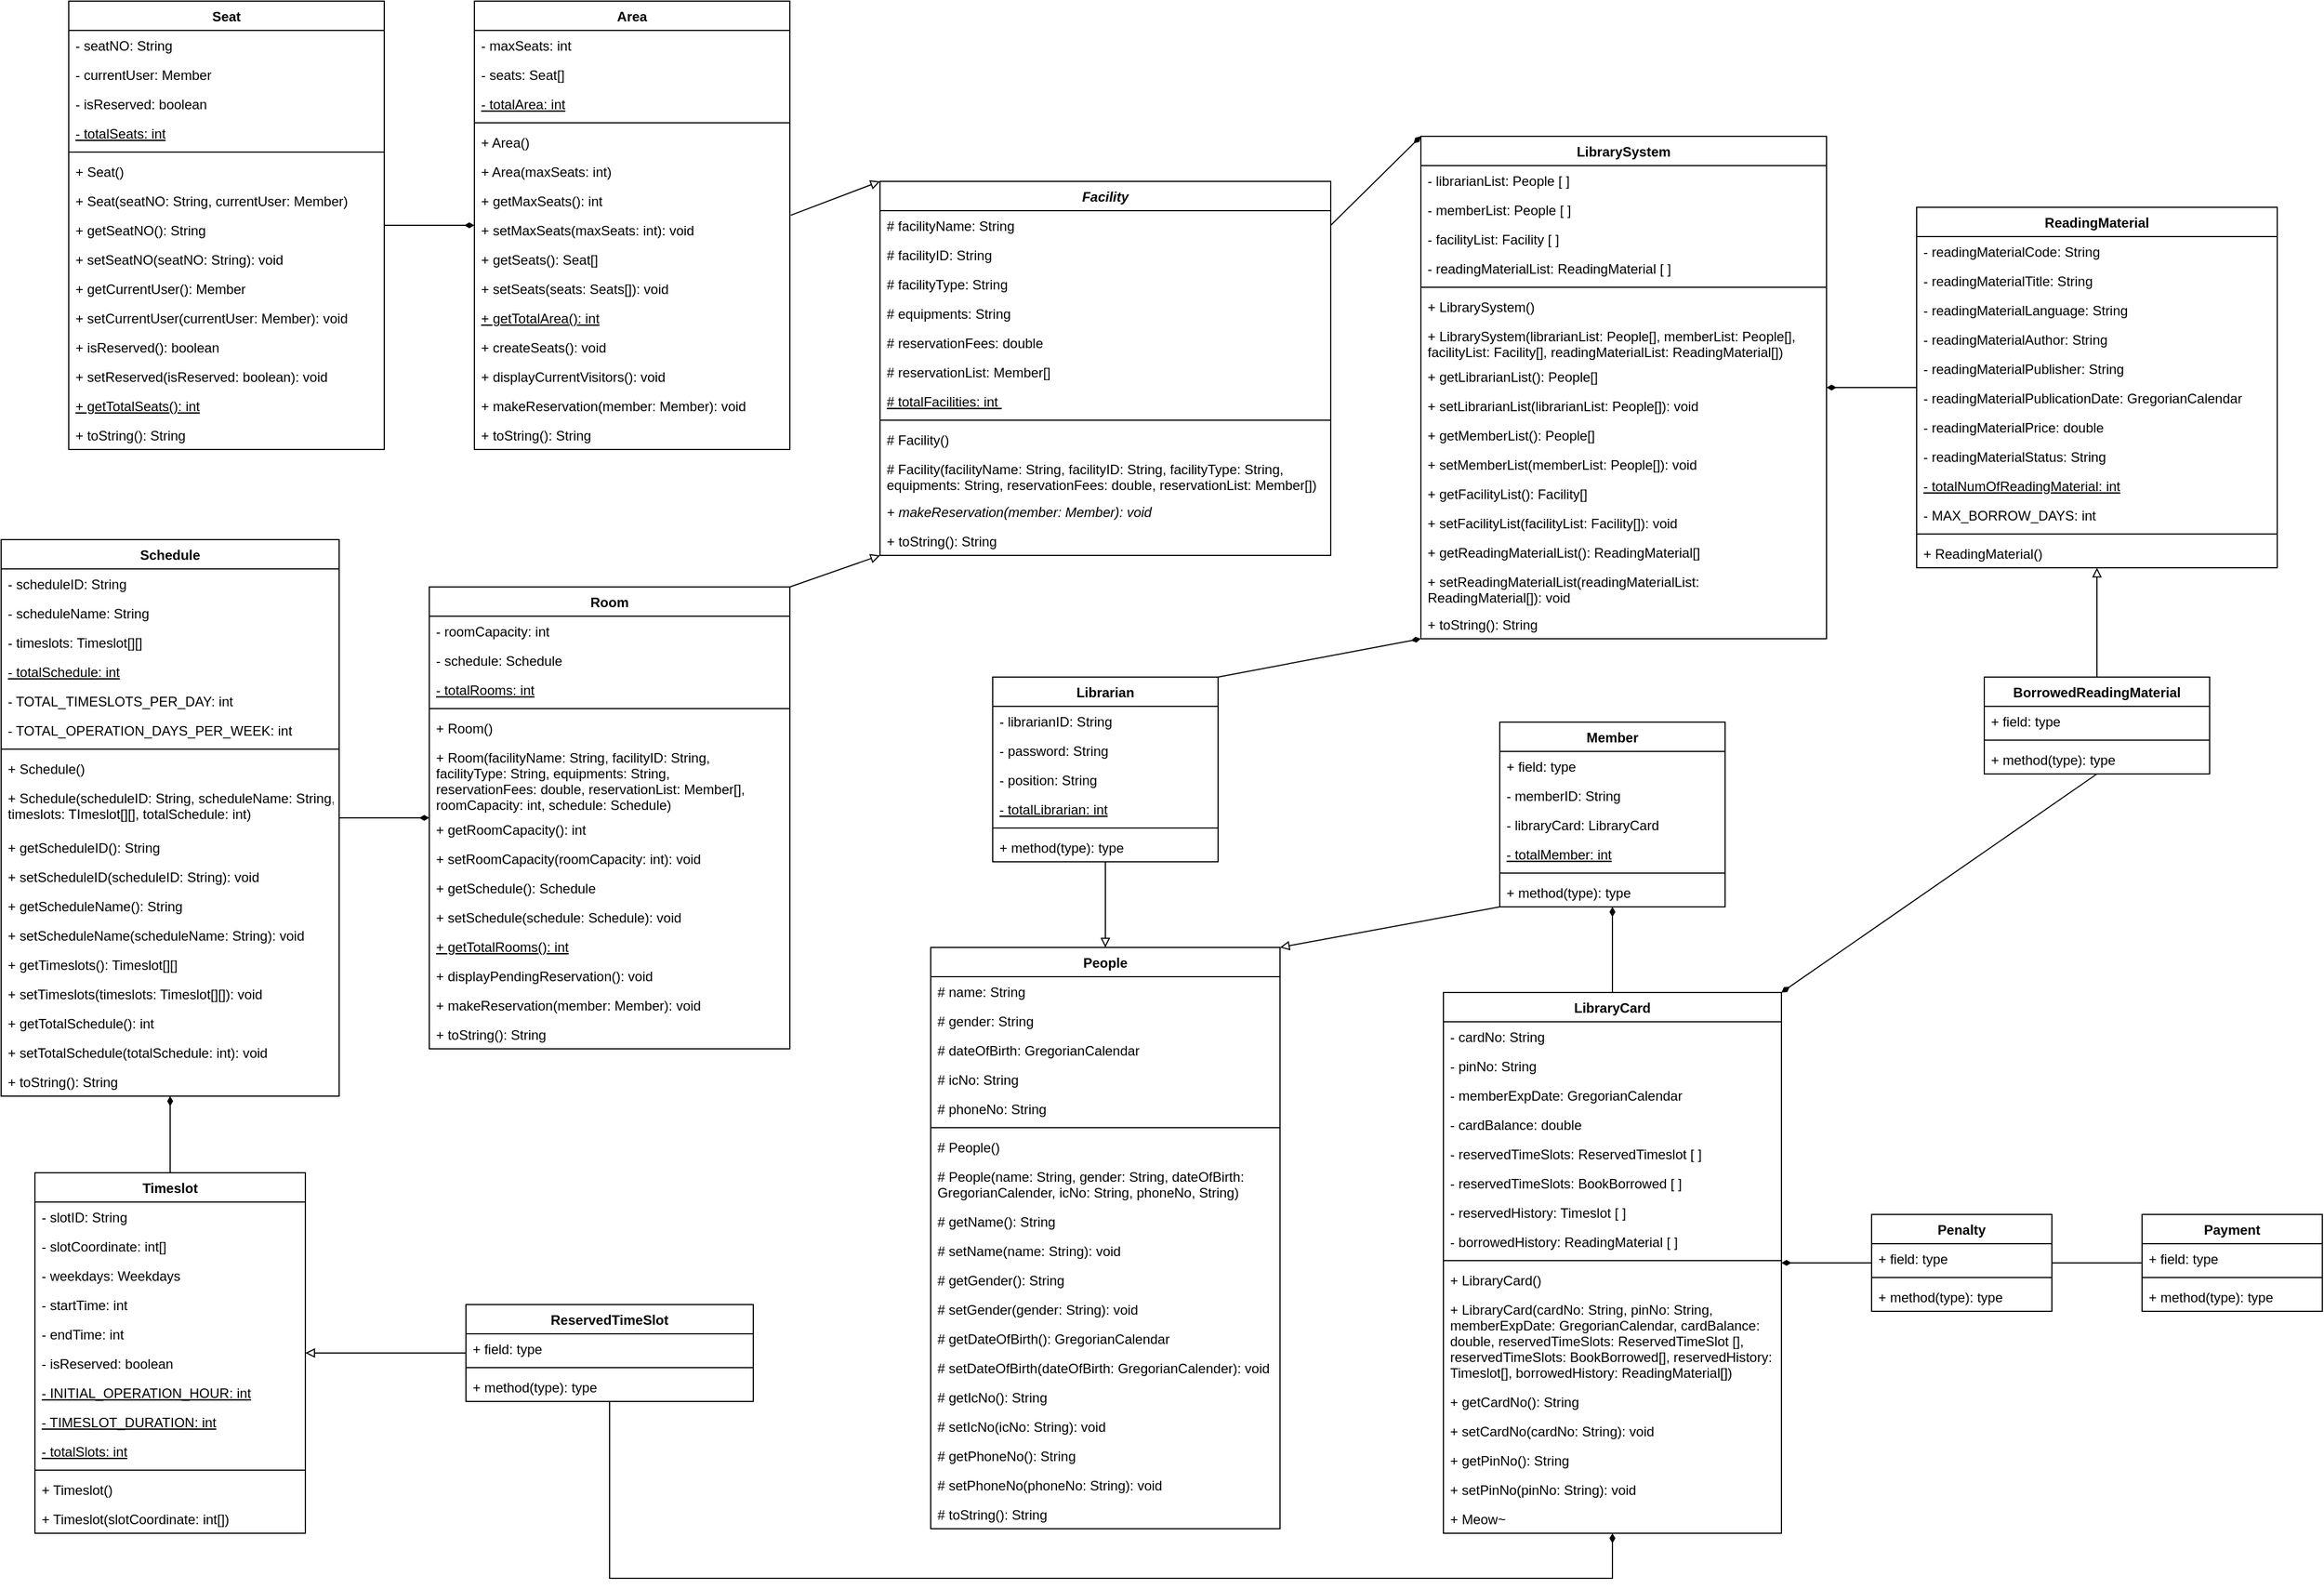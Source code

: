 <mxfile>
    <diagram id="uBzFNGv-CPi5bZAqiN_V" name="Page-1">
        <mxGraphModel dx="1530" dy="1614" grid="1" gridSize="10" guides="1" tooltips="1" connect="1" arrows="1" fold="1" page="1" pageScale="1" pageWidth="850" pageHeight="1100" math="0" shadow="0">
            <root>
                <mxCell id="0"/>
                <mxCell id="1" parent="0"/>
                <mxCell id="332" style="edgeStyle=none;rounded=0;orthogonalLoop=1;jettySize=auto;html=1;endArrow=block;endFill=0;exitX=1;exitY=0;exitDx=0;exitDy=0;entryX=0;entryY=1;entryDx=0;entryDy=0;" edge="1" parent="1" source="333" target="365">
                    <mxGeometry relative="1" as="geometry">
                        <mxPoint x="230" y="270" as="targetPoint"/>
                    </mxGeometry>
                </mxCell>
                <mxCell id="333" value="Room" style="swimlane;fontStyle=1;align=center;verticalAlign=top;childLayout=stackLayout;horizontal=1;startSize=26;horizontalStack=0;resizeParent=1;resizeParentMax=0;resizeLast=0;collapsible=1;marginBottom=0;" vertex="1" parent="1">
                    <mxGeometry x="-430" y="210" width="320" height="410" as="geometry">
                        <mxRectangle x="-440" y="200" width="70" height="26" as="alternateBounds"/>
                    </mxGeometry>
                </mxCell>
                <mxCell id="334" value="- roomCapacity: int" style="text;strokeColor=none;fillColor=none;align=left;verticalAlign=top;spacingLeft=4;spacingRight=4;overflow=hidden;rotatable=0;points=[[0,0.5],[1,0.5]];portConstraint=eastwest;" vertex="1" parent="333">
                    <mxGeometry y="26" width="320" height="26" as="geometry"/>
                </mxCell>
                <mxCell id="335" value="- schedule: Schedule" style="text;strokeColor=none;fillColor=none;align=left;verticalAlign=top;spacingLeft=4;spacingRight=4;overflow=hidden;rotatable=0;points=[[0,0.5],[1,0.5]];portConstraint=eastwest;" vertex="1" parent="333">
                    <mxGeometry y="52" width="320" height="26" as="geometry"/>
                </mxCell>
                <mxCell id="336" value="- totalRooms: int " style="text;strokeColor=none;fillColor=none;align=left;verticalAlign=top;spacingLeft=4;spacingRight=4;overflow=hidden;rotatable=0;points=[[0,0.5],[1,0.5]];portConstraint=eastwest;fontStyle=4" vertex="1" parent="333">
                    <mxGeometry y="78" width="320" height="26" as="geometry"/>
                </mxCell>
                <mxCell id="337" value="" style="line;strokeWidth=1;fillColor=none;align=left;verticalAlign=middle;spacingTop=-1;spacingLeft=3;spacingRight=3;rotatable=0;labelPosition=right;points=[];portConstraint=eastwest;" vertex="1" parent="333">
                    <mxGeometry y="104" width="320" height="8" as="geometry"/>
                </mxCell>
                <mxCell id="338" value="+ Room()" style="text;strokeColor=none;fillColor=none;align=left;verticalAlign=top;spacingLeft=4;spacingRight=4;overflow=hidden;rotatable=0;points=[[0,0.5],[1,0.5]];portConstraint=eastwest;" vertex="1" parent="333">
                    <mxGeometry y="112" width="320" height="26" as="geometry"/>
                </mxCell>
                <mxCell id="339" value="+ Room(facilityName: String, facilityID: String,&#10;facilityType: String, equipments: String,&#10;reservationFees: double, reservationList: Member[],&#10;roomCapacity: int, schedule: Schedule)" style="text;strokeColor=none;fillColor=none;align=left;verticalAlign=top;spacingLeft=4;spacingRight=4;overflow=hidden;rotatable=0;points=[[0,0.5],[1,0.5]];portConstraint=eastwest;" vertex="1" parent="333">
                    <mxGeometry y="138" width="320" height="64" as="geometry"/>
                </mxCell>
                <mxCell id="340" value="+ getRoomCapacity(): int" style="text;strokeColor=none;fillColor=none;align=left;verticalAlign=top;spacingLeft=4;spacingRight=4;overflow=hidden;rotatable=0;points=[[0,0.5],[1,0.5]];portConstraint=eastwest;" vertex="1" parent="333">
                    <mxGeometry y="202" width="320" height="26" as="geometry"/>
                </mxCell>
                <mxCell id="341" value="+ setRoomCapacity(roomCapacity: int): void" style="text;strokeColor=none;fillColor=none;align=left;verticalAlign=top;spacingLeft=4;spacingRight=4;overflow=hidden;rotatable=0;points=[[0,0.5],[1,0.5]];portConstraint=eastwest;" vertex="1" parent="333">
                    <mxGeometry y="228" width="320" height="26" as="geometry"/>
                </mxCell>
                <mxCell id="342" value="+ getSchedule(): Schedule" style="text;strokeColor=none;fillColor=none;align=left;verticalAlign=top;spacingLeft=4;spacingRight=4;overflow=hidden;rotatable=0;points=[[0,0.5],[1,0.5]];portConstraint=eastwest;" vertex="1" parent="333">
                    <mxGeometry y="254" width="320" height="26" as="geometry"/>
                </mxCell>
                <mxCell id="343" value="+ setSchedule(schedule: Schedule): void" style="text;strokeColor=none;fillColor=none;align=left;verticalAlign=top;spacingLeft=4;spacingRight=4;overflow=hidden;rotatable=0;points=[[0,0.5],[1,0.5]];portConstraint=eastwest;" vertex="1" parent="333">
                    <mxGeometry y="280" width="320" height="26" as="geometry"/>
                </mxCell>
                <mxCell id="344" value="+ getTotalRooms(): int" style="text;strokeColor=none;fillColor=none;align=left;verticalAlign=top;spacingLeft=4;spacingRight=4;overflow=hidden;rotatable=0;points=[[0,0.5],[1,0.5]];portConstraint=eastwest;fontStyle=4" vertex="1" parent="333">
                    <mxGeometry y="306" width="320" height="26" as="geometry"/>
                </mxCell>
                <mxCell id="345" value="+ displayPendingReservation(): void" style="text;strokeColor=none;fillColor=none;align=left;verticalAlign=top;spacingLeft=4;spacingRight=4;overflow=hidden;rotatable=0;points=[[0,0.5],[1,0.5]];portConstraint=eastwest;fontStyle=0" vertex="1" parent="333">
                    <mxGeometry y="332" width="320" height="26" as="geometry"/>
                </mxCell>
                <mxCell id="346" value="+ makeReservation(member: Member): void" style="text;strokeColor=none;fillColor=none;align=left;verticalAlign=top;spacingLeft=4;spacingRight=4;overflow=hidden;rotatable=0;points=[[0,0.5],[1,0.5]];portConstraint=eastwest;fontStyle=0" vertex="1" parent="333">
                    <mxGeometry y="358" width="320" height="26" as="geometry"/>
                </mxCell>
                <mxCell id="347" value="+ toString(): String" style="text;strokeColor=none;fillColor=none;align=left;verticalAlign=top;spacingLeft=4;spacingRight=4;overflow=hidden;rotatable=0;points=[[0,0.5],[1,0.5]];portConstraint=eastwest;" vertex="1" parent="333">
                    <mxGeometry y="384" width="320" height="26" as="geometry"/>
                </mxCell>
                <mxCell id="348" style="edgeStyle=none;rounded=0;orthogonalLoop=1;jettySize=auto;html=1;entryX=0;entryY=0;entryDx=0;entryDy=0;endArrow=block;endFill=0;exitX=1.003;exitY=1.003;exitDx=0;exitDy=0;exitPerimeter=0;" edge="1" parent="1" source="356" target="365">
                    <mxGeometry relative="1" as="geometry">
                        <mxPoint x="210" y="190" as="sourcePoint"/>
                    </mxGeometry>
                </mxCell>
                <mxCell id="349" value="Area" style="swimlane;fontStyle=1;align=center;verticalAlign=top;childLayout=stackLayout;horizontal=1;startSize=26;horizontalStack=0;resizeParent=1;resizeParentMax=0;resizeLast=0;collapsible=1;marginBottom=0;" vertex="1" parent="1">
                    <mxGeometry x="-390" y="-310" width="280" height="398" as="geometry">
                        <mxRectangle x="-320" y="-320" width="60" height="26" as="alternateBounds"/>
                    </mxGeometry>
                </mxCell>
                <mxCell id="350" value="- maxSeats: int" style="text;strokeColor=none;fillColor=none;align=left;verticalAlign=top;spacingLeft=4;spacingRight=4;overflow=hidden;rotatable=0;points=[[0,0.5],[1,0.5]];portConstraint=eastwest;" vertex="1" parent="349">
                    <mxGeometry y="26" width="280" height="26" as="geometry"/>
                </mxCell>
                <mxCell id="351" value="- seats: Seat[]" style="text;strokeColor=none;fillColor=none;align=left;verticalAlign=top;spacingLeft=4;spacingRight=4;overflow=hidden;rotatable=0;points=[[0,0.5],[1,0.5]];portConstraint=eastwest;" vertex="1" parent="349">
                    <mxGeometry y="52" width="280" height="26" as="geometry"/>
                </mxCell>
                <mxCell id="352" value="- totalArea: int" style="text;strokeColor=none;fillColor=none;align=left;verticalAlign=top;spacingLeft=4;spacingRight=4;overflow=hidden;rotatable=0;points=[[0,0.5],[1,0.5]];portConstraint=eastwest;fontStyle=4" vertex="1" parent="349">
                    <mxGeometry y="78" width="280" height="26" as="geometry"/>
                </mxCell>
                <mxCell id="353" value="" style="line;strokeWidth=1;fillColor=none;align=left;verticalAlign=middle;spacingTop=-1;spacingLeft=3;spacingRight=3;rotatable=0;labelPosition=right;points=[];portConstraint=eastwest;" vertex="1" parent="349">
                    <mxGeometry y="104" width="280" height="8" as="geometry"/>
                </mxCell>
                <mxCell id="354" value="+ Area()" style="text;strokeColor=none;fillColor=none;align=left;verticalAlign=top;spacingLeft=4;spacingRight=4;overflow=hidden;rotatable=0;points=[[0,0.5],[1,0.5]];portConstraint=eastwest;" vertex="1" parent="349">
                    <mxGeometry y="112" width="280" height="26" as="geometry"/>
                </mxCell>
                <mxCell id="355" value="+ Area(maxSeats: int)" style="text;strokeColor=none;fillColor=none;align=left;verticalAlign=top;spacingLeft=4;spacingRight=4;overflow=hidden;rotatable=0;points=[[0,0.5],[1,0.5]];portConstraint=eastwest;" vertex="1" parent="349">
                    <mxGeometry y="138" width="280" height="26" as="geometry"/>
                </mxCell>
                <mxCell id="356" value="+ getMaxSeats(): int" style="text;strokeColor=none;fillColor=none;align=left;verticalAlign=top;spacingLeft=4;spacingRight=4;overflow=hidden;rotatable=0;points=[[0,0.5],[1,0.5]];portConstraint=eastwest;" vertex="1" parent="349">
                    <mxGeometry y="164" width="280" height="26" as="geometry"/>
                </mxCell>
                <mxCell id="357" value="+ setMaxSeats(maxSeats: int): void" style="text;strokeColor=none;fillColor=none;align=left;verticalAlign=top;spacingLeft=4;spacingRight=4;overflow=hidden;rotatable=0;points=[[0,0.5],[1,0.5]];portConstraint=eastwest;" vertex="1" parent="349">
                    <mxGeometry y="190" width="280" height="26" as="geometry"/>
                </mxCell>
                <mxCell id="358" value="+ getSeats(): Seat[]" style="text;strokeColor=none;fillColor=none;align=left;verticalAlign=top;spacingLeft=4;spacingRight=4;overflow=hidden;rotatable=0;points=[[0,0.5],[1,0.5]];portConstraint=eastwest;" vertex="1" parent="349">
                    <mxGeometry y="216" width="280" height="26" as="geometry"/>
                </mxCell>
                <mxCell id="359" value="+ setSeats(seats: Seats[]): void" style="text;strokeColor=none;fillColor=none;align=left;verticalAlign=top;spacingLeft=4;spacingRight=4;overflow=hidden;rotatable=0;points=[[0,0.5],[1,0.5]];portConstraint=eastwest;" vertex="1" parent="349">
                    <mxGeometry y="242" width="280" height="26" as="geometry"/>
                </mxCell>
                <mxCell id="360" value="+ getTotalArea(): int" style="text;strokeColor=none;fillColor=none;align=left;verticalAlign=top;spacingLeft=4;spacingRight=4;overflow=hidden;rotatable=0;points=[[0,0.5],[1,0.5]];portConstraint=eastwest;fontStyle=4" vertex="1" parent="349">
                    <mxGeometry y="268" width="280" height="26" as="geometry"/>
                </mxCell>
                <mxCell id="361" value="+ createSeats(): void" style="text;strokeColor=none;fillColor=none;align=left;verticalAlign=top;spacingLeft=4;spacingRight=4;overflow=hidden;rotatable=0;points=[[0,0.5],[1,0.5]];portConstraint=eastwest;" vertex="1" parent="349">
                    <mxGeometry y="294" width="280" height="26" as="geometry"/>
                </mxCell>
                <mxCell id="362" value="+ displayCurrentVisitors(): void" style="text;strokeColor=none;fillColor=none;align=left;verticalAlign=top;spacingLeft=4;spacingRight=4;overflow=hidden;rotatable=0;points=[[0,0.5],[1,0.5]];portConstraint=eastwest;" vertex="1" parent="349">
                    <mxGeometry y="320" width="280" height="26" as="geometry"/>
                </mxCell>
                <mxCell id="363" value="+ makeReservation(member: Member): void" style="text;strokeColor=none;fillColor=none;align=left;verticalAlign=top;spacingLeft=4;spacingRight=4;overflow=hidden;rotatable=0;points=[[0,0.5],[1,0.5]];portConstraint=eastwest;fontStyle=0" vertex="1" parent="349">
                    <mxGeometry y="346" width="280" height="26" as="geometry"/>
                </mxCell>
                <mxCell id="364" value="+ toString(): String" style="text;strokeColor=none;fillColor=none;align=left;verticalAlign=top;spacingLeft=4;spacingRight=4;overflow=hidden;rotatable=0;points=[[0,0.5],[1,0.5]];portConstraint=eastwest;" vertex="1" parent="349">
                    <mxGeometry y="372" width="280" height="26" as="geometry"/>
                </mxCell>
                <mxCell id="365" value="Facility" style="swimlane;fontStyle=3;align=center;verticalAlign=top;childLayout=stackLayout;horizontal=1;startSize=26;horizontalStack=0;resizeParent=1;resizeParentMax=0;resizeLast=0;collapsible=1;marginBottom=0;" vertex="1" parent="1">
                    <mxGeometry x="-30" y="-150" width="400" height="332" as="geometry"/>
                </mxCell>
                <mxCell id="366" value="# facilityName: String" style="text;strokeColor=none;fillColor=none;align=left;verticalAlign=top;spacingLeft=4;spacingRight=4;overflow=hidden;rotatable=0;points=[[0,0.5],[1,0.5]];portConstraint=eastwest;" vertex="1" parent="365">
                    <mxGeometry y="26" width="400" height="26" as="geometry"/>
                </mxCell>
                <mxCell id="367" value="# facilityID: String" style="text;strokeColor=none;fillColor=none;align=left;verticalAlign=top;spacingLeft=4;spacingRight=4;overflow=hidden;rotatable=0;points=[[0,0.5],[1,0.5]];portConstraint=eastwest;" vertex="1" parent="365">
                    <mxGeometry y="52" width="400" height="26" as="geometry"/>
                </mxCell>
                <mxCell id="368" value="# facilityType: String" style="text;strokeColor=none;fillColor=none;align=left;verticalAlign=top;spacingLeft=4;spacingRight=4;overflow=hidden;rotatable=0;points=[[0,0.5],[1,0.5]];portConstraint=eastwest;" vertex="1" parent="365">
                    <mxGeometry y="78" width="400" height="26" as="geometry"/>
                </mxCell>
                <mxCell id="369" value="# equipments: String" style="text;strokeColor=none;fillColor=none;align=left;verticalAlign=top;spacingLeft=4;spacingRight=4;overflow=hidden;rotatable=0;points=[[0,0.5],[1,0.5]];portConstraint=eastwest;" vertex="1" parent="365">
                    <mxGeometry y="104" width="400" height="26" as="geometry"/>
                </mxCell>
                <mxCell id="370" value="# reservationFees: double" style="text;strokeColor=none;fillColor=none;align=left;verticalAlign=top;spacingLeft=4;spacingRight=4;overflow=hidden;rotatable=0;points=[[0,0.5],[1,0.5]];portConstraint=eastwest;" vertex="1" parent="365">
                    <mxGeometry y="130" width="400" height="26" as="geometry"/>
                </mxCell>
                <mxCell id="371" value="# reservationList: Member[]" style="text;strokeColor=none;fillColor=none;align=left;verticalAlign=top;spacingLeft=4;spacingRight=4;overflow=hidden;rotatable=0;points=[[0,0.5],[1,0.5]];portConstraint=eastwest;" vertex="1" parent="365">
                    <mxGeometry y="156" width="400" height="26" as="geometry"/>
                </mxCell>
                <mxCell id="372" value="# totalFacilities: int " style="text;strokeColor=none;fillColor=none;align=left;verticalAlign=top;spacingLeft=4;spacingRight=4;overflow=hidden;rotatable=0;points=[[0,0.5],[1,0.5]];portConstraint=eastwest;fontStyle=4" vertex="1" parent="365">
                    <mxGeometry y="182" width="400" height="26" as="geometry"/>
                </mxCell>
                <mxCell id="373" value="" style="line;strokeWidth=1;fillColor=none;align=left;verticalAlign=middle;spacingTop=-1;spacingLeft=3;spacingRight=3;rotatable=0;labelPosition=right;points=[];portConstraint=eastwest;" vertex="1" parent="365">
                    <mxGeometry y="208" width="400" height="8" as="geometry"/>
                </mxCell>
                <mxCell id="374" value="# Facility()" style="text;strokeColor=none;fillColor=none;align=left;verticalAlign=top;spacingLeft=4;spacingRight=4;overflow=hidden;rotatable=0;points=[[0,0.5],[1,0.5]];portConstraint=eastwest;" vertex="1" parent="365">
                    <mxGeometry y="216" width="400" height="26" as="geometry"/>
                </mxCell>
                <mxCell id="375" value="# Facility(facilityName: String, facilityID: String, facilityType: String,&#10;equipments: String, reservationFees: double, reservationList: Member[])" style="text;strokeColor=none;fillColor=none;align=left;verticalAlign=top;spacingLeft=4;spacingRight=4;overflow=hidden;rotatable=0;points=[[0,0.5],[1,0.5]];portConstraint=eastwest;" vertex="1" parent="365">
                    <mxGeometry y="242" width="400" height="38" as="geometry"/>
                </mxCell>
                <mxCell id="376" value="+ makeReservation(member: Member): void" style="text;strokeColor=none;fillColor=none;align=left;verticalAlign=top;spacingLeft=4;spacingRight=4;overflow=hidden;rotatable=0;points=[[0,0.5],[1,0.5]];portConstraint=eastwest;fontStyle=2" vertex="1" parent="365">
                    <mxGeometry y="280" width="400" height="26" as="geometry"/>
                </mxCell>
                <mxCell id="377" value="+ toString(): String" style="text;strokeColor=none;fillColor=none;align=left;verticalAlign=top;spacingLeft=4;spacingRight=4;overflow=hidden;rotatable=0;points=[[0,0.5],[1,0.5]];portConstraint=eastwest;" vertex="1" parent="365">
                    <mxGeometry y="306" width="400" height="26" as="geometry"/>
                </mxCell>
                <mxCell id="378" value="LibrarySystem" style="swimlane;fontStyle=1;align=center;verticalAlign=top;childLayout=stackLayout;horizontal=1;startSize=26;horizontalStack=0;resizeParent=1;resizeParentMax=0;resizeLast=0;collapsible=1;marginBottom=0;" vertex="1" parent="1">
                    <mxGeometry x="450" y="-190" width="360" height="446" as="geometry">
                        <mxRectangle x="440" y="-200" width="120" height="26" as="alternateBounds"/>
                    </mxGeometry>
                </mxCell>
                <mxCell id="379" value="- librarianList: People [ ]" style="text;strokeColor=none;fillColor=none;align=left;verticalAlign=top;spacingLeft=4;spacingRight=4;overflow=hidden;rotatable=0;points=[[0,0.5],[1,0.5]];portConstraint=eastwest;" vertex="1" parent="378">
                    <mxGeometry y="26" width="360" height="26" as="geometry"/>
                </mxCell>
                <mxCell id="380" value="- memberList: People [ ]" style="text;strokeColor=none;fillColor=none;align=left;verticalAlign=top;spacingLeft=4;spacingRight=4;overflow=hidden;rotatable=0;points=[[0,0.5],[1,0.5]];portConstraint=eastwest;" vertex="1" parent="378">
                    <mxGeometry y="52" width="360" height="26" as="geometry"/>
                </mxCell>
                <mxCell id="381" value="- facilityList: Facility [ ]" style="text;strokeColor=none;fillColor=none;align=left;verticalAlign=top;spacingLeft=4;spacingRight=4;overflow=hidden;rotatable=0;points=[[0,0.5],[1,0.5]];portConstraint=eastwest;" vertex="1" parent="378">
                    <mxGeometry y="78" width="360" height="26" as="geometry"/>
                </mxCell>
                <mxCell id="382" value="- readingMaterialList: ReadingMaterial [ ]" style="text;strokeColor=none;fillColor=none;align=left;verticalAlign=top;spacingLeft=4;spacingRight=4;overflow=hidden;rotatable=0;points=[[0,0.5],[1,0.5]];portConstraint=eastwest;" vertex="1" parent="378">
                    <mxGeometry y="104" width="360" height="26" as="geometry"/>
                </mxCell>
                <mxCell id="383" value="" style="line;strokeWidth=1;fillColor=none;align=left;verticalAlign=middle;spacingTop=-1;spacingLeft=3;spacingRight=3;rotatable=0;labelPosition=right;points=[];portConstraint=eastwest;" vertex="1" parent="378">
                    <mxGeometry y="130" width="360" height="8" as="geometry"/>
                </mxCell>
                <mxCell id="384" value="+ LibrarySystem()" style="text;strokeColor=none;fillColor=none;align=left;verticalAlign=top;spacingLeft=4;spacingRight=4;overflow=hidden;rotatable=0;points=[[0,0.5],[1,0.5]];portConstraint=eastwest;" vertex="1" parent="378">
                    <mxGeometry y="138" width="360" height="26" as="geometry"/>
                </mxCell>
                <mxCell id="385" value="+ LibrarySystem(librarianList: People[], memberList: People[],&#10;facilityList: Facility[], readingMaterialList: ReadingMaterial[])" style="text;strokeColor=none;fillColor=none;align=left;verticalAlign=top;spacingLeft=4;spacingRight=4;overflow=hidden;rotatable=0;points=[[0,0.5],[1,0.5]];portConstraint=eastwest;" vertex="1" parent="378">
                    <mxGeometry y="164" width="360" height="36" as="geometry"/>
                </mxCell>
                <mxCell id="386" value="+ getLibrarianList(): People[]" style="text;strokeColor=none;fillColor=none;align=left;verticalAlign=top;spacingLeft=4;spacingRight=4;overflow=hidden;rotatable=0;points=[[0,0.5],[1,0.5]];portConstraint=eastwest;" vertex="1" parent="378">
                    <mxGeometry y="200" width="360" height="26" as="geometry"/>
                </mxCell>
                <mxCell id="387" value="+ setLibrarianList(librarianList: People[]): void" style="text;strokeColor=none;fillColor=none;align=left;verticalAlign=top;spacingLeft=4;spacingRight=4;overflow=hidden;rotatable=0;points=[[0,0.5],[1,0.5]];portConstraint=eastwest;" vertex="1" parent="378">
                    <mxGeometry y="226" width="360" height="26" as="geometry"/>
                </mxCell>
                <mxCell id="388" value="+ getMemberList(): People[]" style="text;strokeColor=none;fillColor=none;align=left;verticalAlign=top;spacingLeft=4;spacingRight=4;overflow=hidden;rotatable=0;points=[[0,0.5],[1,0.5]];portConstraint=eastwest;" vertex="1" parent="378">
                    <mxGeometry y="252" width="360" height="26" as="geometry"/>
                </mxCell>
                <mxCell id="389" value="+ setMemberList(memberList: People[]): void" style="text;strokeColor=none;fillColor=none;align=left;verticalAlign=top;spacingLeft=4;spacingRight=4;overflow=hidden;rotatable=0;points=[[0,0.5],[1,0.5]];portConstraint=eastwest;" vertex="1" parent="378">
                    <mxGeometry y="278" width="360" height="26" as="geometry"/>
                </mxCell>
                <mxCell id="390" value="+ getFacilityList(): Facility[]" style="text;strokeColor=none;fillColor=none;align=left;verticalAlign=top;spacingLeft=4;spacingRight=4;overflow=hidden;rotatable=0;points=[[0,0.5],[1,0.5]];portConstraint=eastwest;" vertex="1" parent="378">
                    <mxGeometry y="304" width="360" height="26" as="geometry"/>
                </mxCell>
                <mxCell id="391" value="+ setFacilityList(facilityList: Facility[]): void" style="text;strokeColor=none;fillColor=none;align=left;verticalAlign=top;spacingLeft=4;spacingRight=4;overflow=hidden;rotatable=0;points=[[0,0.5],[1,0.5]];portConstraint=eastwest;" vertex="1" parent="378">
                    <mxGeometry y="330" width="360" height="26" as="geometry"/>
                </mxCell>
                <mxCell id="392" value="+ getReadingMaterialList(): ReadingMaterial[]" style="text;strokeColor=none;fillColor=none;align=left;verticalAlign=top;spacingLeft=4;spacingRight=4;overflow=hidden;rotatable=0;points=[[0,0.5],[1,0.5]];portConstraint=eastwest;" vertex="1" parent="378">
                    <mxGeometry y="356" width="360" height="26" as="geometry"/>
                </mxCell>
                <mxCell id="393" value="+ setReadingMaterialList(readingMaterialList: &#10;ReadingMaterial[]): void" style="text;strokeColor=none;fillColor=none;align=left;verticalAlign=top;spacingLeft=4;spacingRight=4;overflow=hidden;rotatable=0;points=[[0,0.5],[1,0.5]];portConstraint=eastwest;" vertex="1" parent="378">
                    <mxGeometry y="382" width="360" height="38" as="geometry"/>
                </mxCell>
                <mxCell id="394" value="+ toString(): String" style="text;strokeColor=none;fillColor=none;align=left;verticalAlign=top;spacingLeft=4;spacingRight=4;overflow=hidden;rotatable=0;points=[[0,0.5],[1,0.5]];portConstraint=eastwest;" vertex="1" parent="378">
                    <mxGeometry y="420" width="360" height="26" as="geometry"/>
                </mxCell>
                <mxCell id="395" style="edgeStyle=none;rounded=0;orthogonalLoop=1;jettySize=auto;html=1;startArrow=none;startFill=0;endArrow=diamondThin;endFill=1;exitX=1;exitY=0;exitDx=0;exitDy=0;entryX=0;entryY=1;entryDx=0;entryDy=0;" edge="1" parent="1" source="416" target="378">
                    <mxGeometry relative="1" as="geometry">
                        <mxPoint x="630" y="290" as="sourcePoint"/>
                        <mxPoint x="440" y="280" as="targetPoint"/>
                    </mxGeometry>
                </mxCell>
                <mxCell id="396" value="People" style="swimlane;fontStyle=1;align=center;verticalAlign=top;childLayout=stackLayout;horizontal=1;startSize=26;horizontalStack=0;resizeParent=1;resizeParentMax=0;resizeLast=0;collapsible=1;marginBottom=0;" vertex="1" parent="1">
                    <mxGeometry x="15" y="530" width="310" height="516" as="geometry">
                        <mxRectangle x="460" y="519" width="70" height="26" as="alternateBounds"/>
                    </mxGeometry>
                </mxCell>
                <mxCell id="397" value="# name: String" style="text;strokeColor=none;fillColor=none;align=left;verticalAlign=top;spacingLeft=4;spacingRight=4;overflow=hidden;rotatable=0;points=[[0,0.5],[1,0.5]];portConstraint=eastwest;" vertex="1" parent="396">
                    <mxGeometry y="26" width="310" height="26" as="geometry"/>
                </mxCell>
                <mxCell id="398" value="# gender: String" style="text;strokeColor=none;fillColor=none;align=left;verticalAlign=top;spacingLeft=4;spacingRight=4;overflow=hidden;rotatable=0;points=[[0,0.5],[1,0.5]];portConstraint=eastwest;" vertex="1" parent="396">
                    <mxGeometry y="52" width="310" height="26" as="geometry"/>
                </mxCell>
                <mxCell id="399" value="# dateOfBirth: GregorianCalendar" style="text;strokeColor=none;fillColor=none;align=left;verticalAlign=top;spacingLeft=4;spacingRight=4;overflow=hidden;rotatable=0;points=[[0,0.5],[1,0.5]];portConstraint=eastwest;" vertex="1" parent="396">
                    <mxGeometry y="78" width="310" height="26" as="geometry"/>
                </mxCell>
                <mxCell id="400" value="# icNo: String" style="text;strokeColor=none;fillColor=none;align=left;verticalAlign=top;spacingLeft=4;spacingRight=4;overflow=hidden;rotatable=0;points=[[0,0.5],[1,0.5]];portConstraint=eastwest;" vertex="1" parent="396">
                    <mxGeometry y="104" width="310" height="26" as="geometry"/>
                </mxCell>
                <mxCell id="401" value="# phoneNo: String" style="text;strokeColor=none;fillColor=none;align=left;verticalAlign=top;spacingLeft=4;spacingRight=4;overflow=hidden;rotatable=0;points=[[0,0.5],[1,0.5]];portConstraint=eastwest;" vertex="1" parent="396">
                    <mxGeometry y="130" width="310" height="26" as="geometry"/>
                </mxCell>
                <mxCell id="402" value="" style="line;strokeWidth=1;fillColor=none;align=left;verticalAlign=middle;spacingTop=-1;spacingLeft=3;spacingRight=3;rotatable=0;labelPosition=right;points=[];portConstraint=eastwest;" vertex="1" parent="396">
                    <mxGeometry y="156" width="310" height="8" as="geometry"/>
                </mxCell>
                <mxCell id="403" value="# People()" style="text;strokeColor=none;fillColor=none;align=left;verticalAlign=top;spacingLeft=4;spacingRight=4;overflow=hidden;rotatable=0;points=[[0,0.5],[1,0.5]];portConstraint=eastwest;" vertex="1" parent="396">
                    <mxGeometry y="164" width="310" height="26" as="geometry"/>
                </mxCell>
                <mxCell id="404" value="# People(name: String, gender: String, dateOfBirth:&#10;GregorianCalender, icNo: String, phoneNo, String)" style="text;strokeColor=none;fillColor=none;align=left;verticalAlign=top;spacingLeft=4;spacingRight=4;overflow=hidden;rotatable=0;points=[[0,0.5],[1,0.5]];portConstraint=eastwest;" vertex="1" parent="396">
                    <mxGeometry y="190" width="310" height="40" as="geometry"/>
                </mxCell>
                <mxCell id="405" value="# getName(): String" style="text;strokeColor=none;fillColor=none;align=left;verticalAlign=top;spacingLeft=4;spacingRight=4;overflow=hidden;rotatable=0;points=[[0,0.5],[1,0.5]];portConstraint=eastwest;" vertex="1" parent="396">
                    <mxGeometry y="230" width="310" height="26" as="geometry"/>
                </mxCell>
                <mxCell id="406" value="# setName(name: String): void" style="text;strokeColor=none;fillColor=none;align=left;verticalAlign=top;spacingLeft=4;spacingRight=4;overflow=hidden;rotatable=0;points=[[0,0.5],[1,0.5]];portConstraint=eastwest;" vertex="1" parent="396">
                    <mxGeometry y="256" width="310" height="26" as="geometry"/>
                </mxCell>
                <mxCell id="407" value="# getGender(): String" style="text;strokeColor=none;fillColor=none;align=left;verticalAlign=top;spacingLeft=4;spacingRight=4;overflow=hidden;rotatable=0;points=[[0,0.5],[1,0.5]];portConstraint=eastwest;" vertex="1" parent="396">
                    <mxGeometry y="282" width="310" height="26" as="geometry"/>
                </mxCell>
                <mxCell id="408" value="# setGender(gender: String): void" style="text;strokeColor=none;fillColor=none;align=left;verticalAlign=top;spacingLeft=4;spacingRight=4;overflow=hidden;rotatable=0;points=[[0,0.5],[1,0.5]];portConstraint=eastwest;" vertex="1" parent="396">
                    <mxGeometry y="308" width="310" height="26" as="geometry"/>
                </mxCell>
                <mxCell id="409" value="# getDateOfBirth(): GregorianCalendar" style="text;strokeColor=none;fillColor=none;align=left;verticalAlign=top;spacingLeft=4;spacingRight=4;overflow=hidden;rotatable=0;points=[[0,0.5],[1,0.5]];portConstraint=eastwest;" vertex="1" parent="396">
                    <mxGeometry y="334" width="310" height="26" as="geometry"/>
                </mxCell>
                <mxCell id="410" value="# setDateOfBirth(dateOfBirth: GregorianCalender): void" style="text;strokeColor=none;fillColor=none;align=left;verticalAlign=top;spacingLeft=4;spacingRight=4;overflow=hidden;rotatable=0;points=[[0,0.5],[1,0.5]];portConstraint=eastwest;" vertex="1" parent="396">
                    <mxGeometry y="360" width="310" height="26" as="geometry"/>
                </mxCell>
                <mxCell id="411" value="# getIcNo(): String" style="text;strokeColor=none;fillColor=none;align=left;verticalAlign=top;spacingLeft=4;spacingRight=4;overflow=hidden;rotatable=0;points=[[0,0.5],[1,0.5]];portConstraint=eastwest;" vertex="1" parent="396">
                    <mxGeometry y="386" width="310" height="26" as="geometry"/>
                </mxCell>
                <mxCell id="412" value="# setIcNo(icNo: String): void" style="text;strokeColor=none;fillColor=none;align=left;verticalAlign=top;spacingLeft=4;spacingRight=4;overflow=hidden;rotatable=0;points=[[0,0.5],[1,0.5]];portConstraint=eastwest;" vertex="1" parent="396">
                    <mxGeometry y="412" width="310" height="26" as="geometry"/>
                </mxCell>
                <mxCell id="413" value="# getPhoneNo(): String" style="text;strokeColor=none;fillColor=none;align=left;verticalAlign=top;spacingLeft=4;spacingRight=4;overflow=hidden;rotatable=0;points=[[0,0.5],[1,0.5]];portConstraint=eastwest;" vertex="1" parent="396">
                    <mxGeometry y="438" width="310" height="26" as="geometry"/>
                </mxCell>
                <mxCell id="414" value="# setPhoneNo(phoneNo: String): void" style="text;strokeColor=none;fillColor=none;align=left;verticalAlign=top;spacingLeft=4;spacingRight=4;overflow=hidden;rotatable=0;points=[[0,0.5],[1,0.5]];portConstraint=eastwest;" vertex="1" parent="396">
                    <mxGeometry y="464" width="310" height="26" as="geometry"/>
                </mxCell>
                <mxCell id="415" value="# toString(): String" style="text;strokeColor=none;fillColor=none;align=left;verticalAlign=top;spacingLeft=4;spacingRight=4;overflow=hidden;rotatable=0;points=[[0,0.5],[1,0.5]];portConstraint=eastwest;" vertex="1" parent="396">
                    <mxGeometry y="490" width="310" height="26" as="geometry"/>
                </mxCell>
                <mxCell id="416" value="Librarian" style="swimlane;fontStyle=1;align=center;verticalAlign=top;childLayout=stackLayout;horizontal=1;startSize=26;horizontalStack=0;resizeParent=1;resizeParentMax=0;resizeLast=0;collapsible=1;marginBottom=0;" vertex="1" parent="1">
                    <mxGeometry x="70" y="290" width="200" height="164" as="geometry">
                        <mxRectangle x="510" y="280" width="80" height="26" as="alternateBounds"/>
                    </mxGeometry>
                </mxCell>
                <mxCell id="417" value="- librarianID: String" style="text;strokeColor=none;fillColor=none;align=left;verticalAlign=top;spacingLeft=4;spacingRight=4;overflow=hidden;rotatable=0;points=[[0,0.5],[1,0.5]];portConstraint=eastwest;" vertex="1" parent="416">
                    <mxGeometry y="26" width="200" height="26" as="geometry"/>
                </mxCell>
                <mxCell id="418" value="- password: String" style="text;strokeColor=none;fillColor=none;align=left;verticalAlign=top;spacingLeft=4;spacingRight=4;overflow=hidden;rotatable=0;points=[[0,0.5],[1,0.5]];portConstraint=eastwest;" vertex="1" parent="416">
                    <mxGeometry y="52" width="200" height="26" as="geometry"/>
                </mxCell>
                <mxCell id="419" value="- position: String" style="text;strokeColor=none;fillColor=none;align=left;verticalAlign=top;spacingLeft=4;spacingRight=4;overflow=hidden;rotatable=0;points=[[0,0.5],[1,0.5]];portConstraint=eastwest;" vertex="1" parent="416">
                    <mxGeometry y="78" width="200" height="26" as="geometry"/>
                </mxCell>
                <mxCell id="420" value="- totalLibrarian: int" style="text;strokeColor=none;fillColor=none;align=left;verticalAlign=top;spacingLeft=4;spacingRight=4;overflow=hidden;rotatable=0;points=[[0,0.5],[1,0.5]];portConstraint=eastwest;fontStyle=4" vertex="1" parent="416">
                    <mxGeometry y="104" width="200" height="26" as="geometry"/>
                </mxCell>
                <mxCell id="421" value="" style="line;strokeWidth=1;fillColor=none;align=left;verticalAlign=middle;spacingTop=-1;spacingLeft=3;spacingRight=3;rotatable=0;labelPosition=right;points=[];portConstraint=eastwest;" vertex="1" parent="416">
                    <mxGeometry y="130" width="200" height="8" as="geometry"/>
                </mxCell>
                <mxCell id="422" value="+ method(type): type" style="text;strokeColor=none;fillColor=none;align=left;verticalAlign=top;spacingLeft=4;spacingRight=4;overflow=hidden;rotatable=0;points=[[0,0.5],[1,0.5]];portConstraint=eastwest;" vertex="1" parent="416">
                    <mxGeometry y="138" width="200" height="26" as="geometry"/>
                </mxCell>
                <mxCell id="423" value="Member" style="swimlane;fontStyle=1;align=center;verticalAlign=top;childLayout=stackLayout;horizontal=1;startSize=26;horizontalStack=0;resizeParent=1;resizeParentMax=0;resizeLast=0;collapsible=1;marginBottom=0;" vertex="1" parent="1">
                    <mxGeometry x="520" y="330" width="200" height="164" as="geometry">
                        <mxRectangle x="800" y="280" width="80" height="26" as="alternateBounds"/>
                    </mxGeometry>
                </mxCell>
                <mxCell id="424" value="+ field: type" style="text;strokeColor=none;fillColor=none;align=left;verticalAlign=top;spacingLeft=4;spacingRight=4;overflow=hidden;rotatable=0;points=[[0,0.5],[1,0.5]];portConstraint=eastwest;" vertex="1" parent="423">
                    <mxGeometry y="26" width="200" height="26" as="geometry"/>
                </mxCell>
                <mxCell id="425" value="- memberID: String" style="text;strokeColor=none;fillColor=none;align=left;verticalAlign=top;spacingLeft=4;spacingRight=4;overflow=hidden;rotatable=0;points=[[0,0.5],[1,0.5]];portConstraint=eastwest;" vertex="1" parent="423">
                    <mxGeometry y="52" width="200" height="26" as="geometry"/>
                </mxCell>
                <mxCell id="426" value="- libraryCard: LibraryCard" style="text;strokeColor=none;fillColor=none;align=left;verticalAlign=top;spacingLeft=4;spacingRight=4;overflow=hidden;rotatable=0;points=[[0,0.5],[1,0.5]];portConstraint=eastwest;" vertex="1" parent="423">
                    <mxGeometry y="78" width="200" height="26" as="geometry"/>
                </mxCell>
                <mxCell id="427" value="- totalMember: int" style="text;strokeColor=none;fillColor=none;align=left;verticalAlign=top;spacingLeft=4;spacingRight=4;overflow=hidden;rotatable=0;points=[[0,0.5],[1,0.5]];portConstraint=eastwest;fontStyle=4" vertex="1" parent="423">
                    <mxGeometry y="104" width="200" height="26" as="geometry"/>
                </mxCell>
                <mxCell id="428" value="" style="line;strokeWidth=1;fillColor=none;align=left;verticalAlign=middle;spacingTop=-1;spacingLeft=3;spacingRight=3;rotatable=0;labelPosition=right;points=[];portConstraint=eastwest;" vertex="1" parent="423">
                    <mxGeometry y="130" width="200" height="8" as="geometry"/>
                </mxCell>
                <mxCell id="429" value="+ method(type): type" style="text;strokeColor=none;fillColor=none;align=left;verticalAlign=top;spacingLeft=4;spacingRight=4;overflow=hidden;rotatable=0;points=[[0,0.5],[1,0.5]];portConstraint=eastwest;" vertex="1" parent="423">
                    <mxGeometry y="138" width="200" height="26" as="geometry"/>
                </mxCell>
                <mxCell id="430" style="rounded=0;orthogonalLoop=1;jettySize=auto;html=1;exitX=0.5;exitY=0;exitDx=0;exitDy=0;endArrow=diamondThin;endFill=1;entryX=0.5;entryY=1;entryDx=0;entryDy=0;" edge="1" parent="1" source="431" target="423">
                    <mxGeometry relative="1" as="geometry">
                        <mxPoint x="1399" y="580" as="targetPoint"/>
                        <mxPoint x="850" y="329" as="sourcePoint"/>
                    </mxGeometry>
                </mxCell>
                <mxCell id="431" value="LibraryCard" style="swimlane;fontStyle=1;align=center;verticalAlign=top;childLayout=stackLayout;horizontal=1;startSize=26;horizontalStack=0;resizeParent=1;resizeParentMax=0;resizeLast=0;collapsible=1;marginBottom=0;" vertex="1" parent="1">
                    <mxGeometry x="470" y="570" width="300" height="480" as="geometry">
                        <mxRectangle x="460" y="560" width="100" height="26" as="alternateBounds"/>
                    </mxGeometry>
                </mxCell>
                <mxCell id="432" value="- cardNo: String" style="text;strokeColor=none;fillColor=none;align=left;verticalAlign=top;spacingLeft=4;spacingRight=4;overflow=hidden;rotatable=0;points=[[0,0.5],[1,0.5]];portConstraint=eastwest;" vertex="1" parent="431">
                    <mxGeometry y="26" width="300" height="26" as="geometry"/>
                </mxCell>
                <mxCell id="433" value="- pinNo: String" style="text;strokeColor=none;fillColor=none;align=left;verticalAlign=top;spacingLeft=4;spacingRight=4;overflow=hidden;rotatable=0;points=[[0,0.5],[1,0.5]];portConstraint=eastwest;" vertex="1" parent="431">
                    <mxGeometry y="52" width="300" height="26" as="geometry"/>
                </mxCell>
                <mxCell id="434" value="- memberExpDate: GregorianCalendar" style="text;strokeColor=none;fillColor=none;align=left;verticalAlign=top;spacingLeft=4;spacingRight=4;overflow=hidden;rotatable=0;points=[[0,0.5],[1,0.5]];portConstraint=eastwest;" vertex="1" parent="431">
                    <mxGeometry y="78" width="300" height="26" as="geometry"/>
                </mxCell>
                <mxCell id="435" value="- cardBalance: double" style="text;strokeColor=none;fillColor=none;align=left;verticalAlign=top;spacingLeft=4;spacingRight=4;overflow=hidden;rotatable=0;points=[[0,0.5],[1,0.5]];portConstraint=eastwest;" vertex="1" parent="431">
                    <mxGeometry y="104" width="300" height="26" as="geometry"/>
                </mxCell>
                <mxCell id="436" value="- reservedTimeSlots: ReservedTimeslot [ ]" style="text;strokeColor=none;fillColor=none;align=left;verticalAlign=top;spacingLeft=4;spacingRight=4;overflow=hidden;rotatable=0;points=[[0,0.5],[1,0.5]];portConstraint=eastwest;" vertex="1" parent="431">
                    <mxGeometry y="130" width="300" height="26" as="geometry"/>
                </mxCell>
                <mxCell id="437" value="- reservedTimeSlots: BookBorrowed [ ]" style="text;strokeColor=none;fillColor=none;align=left;verticalAlign=top;spacingLeft=4;spacingRight=4;overflow=hidden;rotatable=0;points=[[0,0.5],[1,0.5]];portConstraint=eastwest;" vertex="1" parent="431">
                    <mxGeometry y="156" width="300" height="26" as="geometry"/>
                </mxCell>
                <mxCell id="438" value="- reservedHistory: Timeslot [ ]" style="text;strokeColor=none;fillColor=none;align=left;verticalAlign=top;spacingLeft=4;spacingRight=4;overflow=hidden;rotatable=0;points=[[0,0.5],[1,0.5]];portConstraint=eastwest;" vertex="1" parent="431">
                    <mxGeometry y="182" width="300" height="26" as="geometry"/>
                </mxCell>
                <mxCell id="439" value="- borrowedHistory: ReadingMaterial [ ]" style="text;strokeColor=none;fillColor=none;align=left;verticalAlign=top;spacingLeft=4;spacingRight=4;overflow=hidden;rotatable=0;points=[[0,0.5],[1,0.5]];portConstraint=eastwest;" vertex="1" parent="431">
                    <mxGeometry y="208" width="300" height="26" as="geometry"/>
                </mxCell>
                <mxCell id="440" value="" style="line;strokeWidth=1;fillColor=none;align=left;verticalAlign=middle;spacingTop=-1;spacingLeft=3;spacingRight=3;rotatable=0;labelPosition=right;points=[];portConstraint=eastwest;" vertex="1" parent="431">
                    <mxGeometry y="234" width="300" height="8" as="geometry"/>
                </mxCell>
                <mxCell id="441" value="+ LibraryCard()" style="text;strokeColor=none;fillColor=none;align=left;verticalAlign=top;spacingLeft=4;spacingRight=4;overflow=hidden;rotatable=0;points=[[0,0.5],[1,0.5]];portConstraint=eastwest;" vertex="1" parent="431">
                    <mxGeometry y="242" width="300" height="26" as="geometry"/>
                </mxCell>
                <mxCell id="442" value="+ LibraryCard(cardNo: String, pinNo: String,&#10;memberExpDate: GregorianCalendar, cardBalance:&#10;double, reservedTimeSlots: ReservedTimeSlot [], &#10;reservedTimeSlots: BookBorrowed[], reservedHistory:&#10;Timeslot[], borrowedHistory: ReadingMaterial[])" style="text;strokeColor=none;fillColor=none;align=left;verticalAlign=top;spacingLeft=4;spacingRight=4;overflow=hidden;rotatable=0;points=[[0,0.5],[1,0.5]];portConstraint=eastwest;" vertex="1" parent="431">
                    <mxGeometry y="268" width="300" height="82" as="geometry"/>
                </mxCell>
                <mxCell id="443" value="+ getCardNo(): String" style="text;strokeColor=none;fillColor=none;align=left;verticalAlign=top;spacingLeft=4;spacingRight=4;overflow=hidden;rotatable=0;points=[[0,0.5],[1,0.5]];portConstraint=eastwest;" vertex="1" parent="431">
                    <mxGeometry y="350" width="300" height="26" as="geometry"/>
                </mxCell>
                <mxCell id="444" value="+ setCardNo(cardNo: String): void" style="text;strokeColor=none;fillColor=none;align=left;verticalAlign=top;spacingLeft=4;spacingRight=4;overflow=hidden;rotatable=0;points=[[0,0.5],[1,0.5]];portConstraint=eastwest;" vertex="1" parent="431">
                    <mxGeometry y="376" width="300" height="26" as="geometry"/>
                </mxCell>
                <mxCell id="445" value="+ getPinNo(): String" style="text;strokeColor=none;fillColor=none;align=left;verticalAlign=top;spacingLeft=4;spacingRight=4;overflow=hidden;rotatable=0;points=[[0,0.5],[1,0.5]];portConstraint=eastwest;" vertex="1" parent="431">
                    <mxGeometry y="402" width="300" height="26" as="geometry"/>
                </mxCell>
                <mxCell id="446" value="+ setPinNo(pinNo: String): void" style="text;strokeColor=none;fillColor=none;align=left;verticalAlign=top;spacingLeft=4;spacingRight=4;overflow=hidden;rotatable=0;points=[[0,0.5],[1,0.5]];portConstraint=eastwest;" vertex="1" parent="431">
                    <mxGeometry y="428" width="300" height="26" as="geometry"/>
                </mxCell>
                <mxCell id="447" value="+ Meow~" style="text;strokeColor=none;fillColor=none;align=left;verticalAlign=top;spacingLeft=4;spacingRight=4;overflow=hidden;rotatable=0;points=[[0,0.5],[1,0.5]];portConstraint=eastwest;" vertex="1" parent="431">
                    <mxGeometry y="454" width="300" height="26" as="geometry"/>
                </mxCell>
                <mxCell id="448" style="edgeStyle=none;rounded=0;orthogonalLoop=1;jettySize=auto;html=1;endArrow=diamondThin;endFill=1;entryX=0;entryY=0.5;entryDx=0;entryDy=0;exitX=1;exitY=0.5;exitDx=0;exitDy=0;" edge="1" parent="1" source="449" target="333">
                    <mxGeometry relative="1" as="geometry">
                        <mxPoint x="-700" y="240" as="sourcePoint"/>
                        <mxPoint x="-460" y="230" as="targetPoint"/>
                    </mxGeometry>
                </mxCell>
                <mxCell id="449" value="Schedule" style="swimlane;fontStyle=1;align=center;verticalAlign=top;childLayout=stackLayout;horizontal=1;startSize=26;horizontalStack=0;resizeParent=1;resizeParentMax=0;resizeLast=0;collapsible=1;marginBottom=0;" vertex="1" parent="1">
                    <mxGeometry x="-810" y="168" width="300" height="494" as="geometry">
                        <mxRectangle x="-820" y="158" width="90" height="26" as="alternateBounds"/>
                    </mxGeometry>
                </mxCell>
                <mxCell id="450" value="- scheduleID: String" style="text;strokeColor=none;fillColor=none;align=left;verticalAlign=top;spacingLeft=4;spacingRight=4;overflow=hidden;rotatable=0;points=[[0,0.5],[1,0.5]];portConstraint=eastwest;" vertex="1" parent="449">
                    <mxGeometry y="26" width="300" height="26" as="geometry"/>
                </mxCell>
                <mxCell id="451" value="- scheduleName: String" style="text;strokeColor=none;fillColor=none;align=left;verticalAlign=top;spacingLeft=4;spacingRight=4;overflow=hidden;rotatable=0;points=[[0,0.5],[1,0.5]];portConstraint=eastwest;" vertex="1" parent="449">
                    <mxGeometry y="52" width="300" height="26" as="geometry"/>
                </mxCell>
                <mxCell id="452" value="- timeslots: Timeslot[][]" style="text;strokeColor=none;fillColor=none;align=left;verticalAlign=top;spacingLeft=4;spacingRight=4;overflow=hidden;rotatable=0;points=[[0,0.5],[1,0.5]];portConstraint=eastwest;" vertex="1" parent="449">
                    <mxGeometry y="78" width="300" height="26" as="geometry"/>
                </mxCell>
                <mxCell id="453" value="- totalSchedule: int" style="text;strokeColor=none;fillColor=none;align=left;verticalAlign=top;spacingLeft=4;spacingRight=4;overflow=hidden;rotatable=0;points=[[0,0.5],[1,0.5]];portConstraint=eastwest;fontStyle=4" vertex="1" parent="449">
                    <mxGeometry y="104" width="300" height="26" as="geometry"/>
                </mxCell>
                <mxCell id="454" value="- TOTAL_TIMESLOTS_PER_DAY: int" style="text;strokeColor=none;fillColor=none;align=left;verticalAlign=top;spacingLeft=4;spacingRight=4;overflow=hidden;rotatable=0;points=[[0,0.5],[1,0.5]];portConstraint=eastwest;" vertex="1" parent="449">
                    <mxGeometry y="130" width="300" height="26" as="geometry"/>
                </mxCell>
                <mxCell id="455" value="- TOTAL_OPERATION_DAYS_PER_WEEK: int" style="text;strokeColor=none;fillColor=none;align=left;verticalAlign=top;spacingLeft=4;spacingRight=4;overflow=hidden;rotatable=0;points=[[0,0.5],[1,0.5]];portConstraint=eastwest;" vertex="1" parent="449">
                    <mxGeometry y="156" width="300" height="26" as="geometry"/>
                </mxCell>
                <mxCell id="456" value="" style="line;strokeWidth=1;fillColor=none;align=left;verticalAlign=middle;spacingTop=-1;spacingLeft=3;spacingRight=3;rotatable=0;labelPosition=right;points=[];portConstraint=eastwest;" vertex="1" parent="449">
                    <mxGeometry y="182" width="300" height="8" as="geometry"/>
                </mxCell>
                <mxCell id="457" value="+ Schedule()" style="text;strokeColor=none;fillColor=none;align=left;verticalAlign=top;spacingLeft=4;spacingRight=4;overflow=hidden;rotatable=0;points=[[0,0.5],[1,0.5]];portConstraint=eastwest;" vertex="1" parent="449">
                    <mxGeometry y="190" width="300" height="26" as="geometry"/>
                </mxCell>
                <mxCell id="458" value="+ Schedule(scheduleID: String, scheduleName: String,&#10;timeslots: TImeslot[][], totalSchedule: int)" style="text;strokeColor=none;fillColor=none;align=left;verticalAlign=top;spacingLeft=4;spacingRight=4;overflow=hidden;rotatable=0;points=[[0,0.5],[1,0.5]];portConstraint=eastwest;" vertex="1" parent="449">
                    <mxGeometry y="216" width="300" height="44" as="geometry"/>
                </mxCell>
                <mxCell id="459" value="+ getScheduleID(): String" style="text;strokeColor=none;fillColor=none;align=left;verticalAlign=top;spacingLeft=4;spacingRight=4;overflow=hidden;rotatable=0;points=[[0,0.5],[1,0.5]];portConstraint=eastwest;" vertex="1" parent="449">
                    <mxGeometry y="260" width="300" height="26" as="geometry"/>
                </mxCell>
                <mxCell id="460" value="+ setScheduleID(scheduleID: String): void" style="text;strokeColor=none;fillColor=none;align=left;verticalAlign=top;spacingLeft=4;spacingRight=4;overflow=hidden;rotatable=0;points=[[0,0.5],[1,0.5]];portConstraint=eastwest;" vertex="1" parent="449">
                    <mxGeometry y="286" width="300" height="26" as="geometry"/>
                </mxCell>
                <mxCell id="461" value="+ getScheduleName(): String" style="text;strokeColor=none;fillColor=none;align=left;verticalAlign=top;spacingLeft=4;spacingRight=4;overflow=hidden;rotatable=0;points=[[0,0.5],[1,0.5]];portConstraint=eastwest;" vertex="1" parent="449">
                    <mxGeometry y="312" width="300" height="26" as="geometry"/>
                </mxCell>
                <mxCell id="462" value="+ setScheduleName(scheduleName: String): void" style="text;strokeColor=none;fillColor=none;align=left;verticalAlign=top;spacingLeft=4;spacingRight=4;overflow=hidden;rotatable=0;points=[[0,0.5],[1,0.5]];portConstraint=eastwest;" vertex="1" parent="449">
                    <mxGeometry y="338" width="300" height="26" as="geometry"/>
                </mxCell>
                <mxCell id="463" value="+ getTimeslots(): Timeslot[][]" style="text;strokeColor=none;fillColor=none;align=left;verticalAlign=top;spacingLeft=4;spacingRight=4;overflow=hidden;rotatable=0;points=[[0,0.5],[1,0.5]];portConstraint=eastwest;" vertex="1" parent="449">
                    <mxGeometry y="364" width="300" height="26" as="geometry"/>
                </mxCell>
                <mxCell id="464" value="+ setTimeslots(timeslots: Timeslot[][]): void" style="text;strokeColor=none;fillColor=none;align=left;verticalAlign=top;spacingLeft=4;spacingRight=4;overflow=hidden;rotatable=0;points=[[0,0.5],[1,0.5]];portConstraint=eastwest;" vertex="1" parent="449">
                    <mxGeometry y="390" width="300" height="26" as="geometry"/>
                </mxCell>
                <mxCell id="465" value="+ getTotalSchedule(): int" style="text;strokeColor=none;fillColor=none;align=left;verticalAlign=top;spacingLeft=4;spacingRight=4;overflow=hidden;rotatable=0;points=[[0,0.5],[1,0.5]];portConstraint=eastwest;" vertex="1" parent="449">
                    <mxGeometry y="416" width="300" height="26" as="geometry"/>
                </mxCell>
                <mxCell id="466" value="+ setTotalSchedule(totalSchedule: int): void" style="text;strokeColor=none;fillColor=none;align=left;verticalAlign=top;spacingLeft=4;spacingRight=4;overflow=hidden;rotatable=0;points=[[0,0.5],[1,0.5]];portConstraint=eastwest;" vertex="1" parent="449">
                    <mxGeometry y="442" width="300" height="26" as="geometry"/>
                </mxCell>
                <mxCell id="467" value="+ toString(): String" style="text;strokeColor=none;fillColor=none;align=left;verticalAlign=top;spacingLeft=4;spacingRight=4;overflow=hidden;rotatable=0;points=[[0,0.5],[1,0.5]];portConstraint=eastwest;" vertex="1" parent="449">
                    <mxGeometry y="468" width="300" height="26" as="geometry"/>
                </mxCell>
                <mxCell id="468" style="edgeStyle=none;rounded=0;orthogonalLoop=1;jettySize=auto;html=1;endArrow=diamondThin;endFill=1;exitX=0.5;exitY=0;exitDx=0;exitDy=0;entryX=0.5;entryY=1;entryDx=0;entryDy=0;" edge="1" parent="1" source="469" target="449">
                    <mxGeometry relative="1" as="geometry">
                        <mxPoint x="-765" y="220" as="targetPoint"/>
                        <mxPoint x="-720" y="710" as="sourcePoint"/>
                    </mxGeometry>
                </mxCell>
                <mxCell id="469" value="Timeslot" style="swimlane;fontStyle=1;align=center;verticalAlign=top;childLayout=stackLayout;horizontal=1;startSize=26;horizontalStack=0;resizeParent=1;resizeParentMax=0;resizeLast=0;collapsible=1;marginBottom=0;" vertex="1" parent="1">
                    <mxGeometry x="-780" y="730" width="240" height="320" as="geometry">
                        <mxRectangle x="-790" y="720" width="80" height="26" as="alternateBounds"/>
                    </mxGeometry>
                </mxCell>
                <mxCell id="470" value="- slotID: String" style="text;strokeColor=none;fillColor=none;align=left;verticalAlign=top;spacingLeft=4;spacingRight=4;overflow=hidden;rotatable=0;points=[[0,0.5],[1,0.5]];portConstraint=eastwest;" vertex="1" parent="469">
                    <mxGeometry y="26" width="240" height="26" as="geometry"/>
                </mxCell>
                <mxCell id="471" value="- slotCoordinate: int[]" style="text;strokeColor=none;fillColor=none;align=left;verticalAlign=top;spacingLeft=4;spacingRight=4;overflow=hidden;rotatable=0;points=[[0,0.5],[1,0.5]];portConstraint=eastwest;" vertex="1" parent="469">
                    <mxGeometry y="52" width="240" height="26" as="geometry"/>
                </mxCell>
                <mxCell id="472" value="- weekdays: Weekdays" style="text;strokeColor=none;fillColor=none;align=left;verticalAlign=top;spacingLeft=4;spacingRight=4;overflow=hidden;rotatable=0;points=[[0,0.5],[1,0.5]];portConstraint=eastwest;" vertex="1" parent="469">
                    <mxGeometry y="78" width="240" height="26" as="geometry"/>
                </mxCell>
                <mxCell id="473" value="- startTime: int" style="text;strokeColor=none;fillColor=none;align=left;verticalAlign=top;spacingLeft=4;spacingRight=4;overflow=hidden;rotatable=0;points=[[0,0.5],[1,0.5]];portConstraint=eastwest;" vertex="1" parent="469">
                    <mxGeometry y="104" width="240" height="26" as="geometry"/>
                </mxCell>
                <mxCell id="474" value="- endTime: int" style="text;strokeColor=none;fillColor=none;align=left;verticalAlign=top;spacingLeft=4;spacingRight=4;overflow=hidden;rotatable=0;points=[[0,0.5],[1,0.5]];portConstraint=eastwest;" vertex="1" parent="469">
                    <mxGeometry y="130" width="240" height="26" as="geometry"/>
                </mxCell>
                <mxCell id="475" value="- isReserved: boolean" style="text;strokeColor=none;fillColor=none;align=left;verticalAlign=top;spacingLeft=4;spacingRight=4;overflow=hidden;rotatable=0;points=[[0,0.5],[1,0.5]];portConstraint=eastwest;" vertex="1" parent="469">
                    <mxGeometry y="156" width="240" height="26" as="geometry"/>
                </mxCell>
                <mxCell id="476" value="- INITIAL_OPERATION_HOUR: int" style="text;strokeColor=none;fillColor=none;align=left;verticalAlign=top;spacingLeft=4;spacingRight=4;overflow=hidden;rotatable=0;points=[[0,0.5],[1,0.5]];portConstraint=eastwest;fontStyle=4" vertex="1" parent="469">
                    <mxGeometry y="182" width="240" height="26" as="geometry"/>
                </mxCell>
                <mxCell id="477" value="- TIMESLOT_DURATION: int" style="text;strokeColor=none;fillColor=none;align=left;verticalAlign=top;spacingLeft=4;spacingRight=4;overflow=hidden;rotatable=0;points=[[0,0.5],[1,0.5]];portConstraint=eastwest;fontStyle=4" vertex="1" parent="469">
                    <mxGeometry y="208" width="240" height="26" as="geometry"/>
                </mxCell>
                <mxCell id="478" value="- totalSlots: int" style="text;strokeColor=none;fillColor=none;align=left;verticalAlign=top;spacingLeft=4;spacingRight=4;overflow=hidden;rotatable=0;points=[[0,0.5],[1,0.5]];portConstraint=eastwest;fontStyle=4" vertex="1" parent="469">
                    <mxGeometry y="234" width="240" height="26" as="geometry"/>
                </mxCell>
                <mxCell id="479" value="" style="line;strokeWidth=1;fillColor=none;align=left;verticalAlign=middle;spacingTop=-1;spacingLeft=3;spacingRight=3;rotatable=0;labelPosition=right;points=[];portConstraint=eastwest;" vertex="1" parent="469">
                    <mxGeometry y="260" width="240" height="8" as="geometry"/>
                </mxCell>
                <mxCell id="480" value="+ Timeslot()" style="text;strokeColor=none;fillColor=none;align=left;verticalAlign=top;spacingLeft=4;spacingRight=4;overflow=hidden;rotatable=0;points=[[0,0.5],[1,0.5]];portConstraint=eastwest;" vertex="1" parent="469">
                    <mxGeometry y="268" width="240" height="26" as="geometry"/>
                </mxCell>
                <mxCell id="481" value="+ Timeslot(slotCoordinate: int[])" style="text;strokeColor=none;fillColor=none;align=left;verticalAlign=top;spacingLeft=4;spacingRight=4;overflow=hidden;rotatable=0;points=[[0,0.5],[1,0.5]];portConstraint=eastwest;" vertex="1" parent="469">
                    <mxGeometry y="294" width="240" height="26" as="geometry"/>
                </mxCell>
                <mxCell id="482" value="Payment" style="swimlane;fontStyle=1;align=center;verticalAlign=top;childLayout=stackLayout;horizontal=1;startSize=26;horizontalStack=0;resizeParent=1;resizeParentMax=0;resizeLast=0;collapsible=1;marginBottom=0;" vertex="1" parent="1">
                    <mxGeometry x="1090" y="767" width="160" height="86" as="geometry">
                        <mxRectangle x="1280" y="570" width="80" height="26" as="alternateBounds"/>
                    </mxGeometry>
                </mxCell>
                <mxCell id="483" value="+ field: type" style="text;strokeColor=none;fillColor=none;align=left;verticalAlign=top;spacingLeft=4;spacingRight=4;overflow=hidden;rotatable=0;points=[[0,0.5],[1,0.5]];portConstraint=eastwest;" vertex="1" parent="482">
                    <mxGeometry y="26" width="160" height="26" as="geometry"/>
                </mxCell>
                <mxCell id="484" value="" style="line;strokeWidth=1;fillColor=none;align=left;verticalAlign=middle;spacingTop=-1;spacingLeft=3;spacingRight=3;rotatable=0;labelPosition=right;points=[];portConstraint=eastwest;" vertex="1" parent="482">
                    <mxGeometry y="52" width="160" height="8" as="geometry"/>
                </mxCell>
                <mxCell id="485" value="+ method(type): type" style="text;strokeColor=none;fillColor=none;align=left;verticalAlign=top;spacingLeft=4;spacingRight=4;overflow=hidden;rotatable=0;points=[[0,0.5],[1,0.5]];portConstraint=eastwest;" vertex="1" parent="482">
                    <mxGeometry y="60" width="160" height="26" as="geometry"/>
                </mxCell>
                <mxCell id="486" value="Penalty" style="swimlane;fontStyle=1;align=center;verticalAlign=top;childLayout=stackLayout;horizontal=1;startSize=26;horizontalStack=0;resizeParent=1;resizeParentMax=0;resizeLast=0;collapsible=1;marginBottom=0;" vertex="1" parent="1">
                    <mxGeometry x="850" y="767" width="160" height="86" as="geometry">
                        <mxRectangle x="990" y="566" width="80" height="26" as="alternateBounds"/>
                    </mxGeometry>
                </mxCell>
                <mxCell id="487" value="+ field: type" style="text;strokeColor=none;fillColor=none;align=left;verticalAlign=top;spacingLeft=4;spacingRight=4;overflow=hidden;rotatable=0;points=[[0,0.5],[1,0.5]];portConstraint=eastwest;" vertex="1" parent="486">
                    <mxGeometry y="26" width="160" height="26" as="geometry"/>
                </mxCell>
                <mxCell id="488" value="" style="line;strokeWidth=1;fillColor=none;align=left;verticalAlign=middle;spacingTop=-1;spacingLeft=3;spacingRight=3;rotatable=0;labelPosition=right;points=[];portConstraint=eastwest;" vertex="1" parent="486">
                    <mxGeometry y="52" width="160" height="8" as="geometry"/>
                </mxCell>
                <mxCell id="489" value="+ method(type): type" style="text;strokeColor=none;fillColor=none;align=left;verticalAlign=top;spacingLeft=4;spacingRight=4;overflow=hidden;rotatable=0;points=[[0,0.5],[1,0.5]];portConstraint=eastwest;" vertex="1" parent="486">
                    <mxGeometry y="60" width="160" height="26" as="geometry"/>
                </mxCell>
                <mxCell id="490" value="ReservedTimeSlot" style="swimlane;fontStyle=1;align=center;verticalAlign=top;childLayout=stackLayout;horizontal=1;startSize=26;horizontalStack=0;resizeParent=1;resizeParentMax=0;resizeLast=0;collapsible=1;marginBottom=0;" vertex="1" parent="1">
                    <mxGeometry x="-397.5" y="847" width="255" height="86" as="geometry">
                        <mxRectangle x="-407.5" y="837" width="140" height="26" as="alternateBounds"/>
                    </mxGeometry>
                </mxCell>
                <mxCell id="491" value="+ field: type" style="text;strokeColor=none;fillColor=none;align=left;verticalAlign=top;spacingLeft=4;spacingRight=4;overflow=hidden;rotatable=0;points=[[0,0.5],[1,0.5]];portConstraint=eastwest;" vertex="1" parent="490">
                    <mxGeometry y="26" width="255" height="26" as="geometry"/>
                </mxCell>
                <mxCell id="492" value="" style="line;strokeWidth=1;fillColor=none;align=left;verticalAlign=middle;spacingTop=-1;spacingLeft=3;spacingRight=3;rotatable=0;labelPosition=right;points=[];portConstraint=eastwest;" vertex="1" parent="490">
                    <mxGeometry y="52" width="255" height="8" as="geometry"/>
                </mxCell>
                <mxCell id="493" value="+ method(type): type" style="text;strokeColor=none;fillColor=none;align=left;verticalAlign=top;spacingLeft=4;spacingRight=4;overflow=hidden;rotatable=0;points=[[0,0.5],[1,0.5]];portConstraint=eastwest;" vertex="1" parent="490">
                    <mxGeometry y="60" width="255" height="26" as="geometry"/>
                </mxCell>
                <mxCell id="494" style="rounded=0;orthogonalLoop=1;jettySize=auto;html=1;endArrow=none;endFill=0;startArrow=block;startFill=0;entryX=0.5;entryY=1;entryDx=0;entryDy=0;exitX=0.5;exitY=0;exitDx=0;exitDy=0;" edge="1" parent="1" source="396" target="416">
                    <mxGeometry relative="1" as="geometry">
                        <mxPoint x="530" y="520" as="sourcePoint"/>
                        <mxPoint x="570" y="340" as="targetPoint"/>
                    </mxGeometry>
                </mxCell>
                <mxCell id="495" value="" style="endArrow=block;html=1;exitX=0;exitY=1;exitDx=0;exitDy=0;startArrow=none;startFill=0;endFill=0;entryX=1;entryY=0;entryDx=0;entryDy=0;" edge="1" parent="1" source="423" target="396">
                    <mxGeometry width="50" height="50" relative="1" as="geometry">
                        <mxPoint x="1600" y="460" as="sourcePoint"/>
                        <mxPoint x="610" y="459" as="targetPoint"/>
                    </mxGeometry>
                </mxCell>
                <mxCell id="496" value="ReadingMaterial" style="swimlane;fontStyle=1;align=center;verticalAlign=top;childLayout=stackLayout;horizontal=1;startSize=26;horizontalStack=0;resizeParent=1;resizeParentMax=0;resizeLast=0;collapsible=1;marginBottom=0;" vertex="1" parent="1">
                    <mxGeometry x="890" y="-127" width="320" height="320" as="geometry">
                        <mxRectangle x="880" y="-137" width="130" height="26" as="alternateBounds"/>
                    </mxGeometry>
                </mxCell>
                <mxCell id="497" value="- readingMaterialCode: String" style="text;strokeColor=none;fillColor=none;align=left;verticalAlign=top;spacingLeft=4;spacingRight=4;overflow=hidden;rotatable=0;points=[[0,0.5],[1,0.5]];portConstraint=eastwest;" vertex="1" parent="496">
                    <mxGeometry y="26" width="320" height="26" as="geometry"/>
                </mxCell>
                <mxCell id="498" value="- readingMaterialTitle: String" style="text;strokeColor=none;fillColor=none;align=left;verticalAlign=top;spacingLeft=4;spacingRight=4;overflow=hidden;rotatable=0;points=[[0,0.5],[1,0.5]];portConstraint=eastwest;" vertex="1" parent="496">
                    <mxGeometry y="52" width="320" height="26" as="geometry"/>
                </mxCell>
                <mxCell id="499" value="- readingMaterialLanguage: String" style="text;strokeColor=none;fillColor=none;align=left;verticalAlign=top;spacingLeft=4;spacingRight=4;overflow=hidden;rotatable=0;points=[[0,0.5],[1,0.5]];portConstraint=eastwest;" vertex="1" parent="496">
                    <mxGeometry y="78" width="320" height="26" as="geometry"/>
                </mxCell>
                <mxCell id="500" value="- readingMaterialAuthor: String" style="text;strokeColor=none;fillColor=none;align=left;verticalAlign=top;spacingLeft=4;spacingRight=4;overflow=hidden;rotatable=0;points=[[0,0.5],[1,0.5]];portConstraint=eastwest;" vertex="1" parent="496">
                    <mxGeometry y="104" width="320" height="26" as="geometry"/>
                </mxCell>
                <mxCell id="501" value="- readingMaterialPublisher: String" style="text;strokeColor=none;fillColor=none;align=left;verticalAlign=top;spacingLeft=4;spacingRight=4;overflow=hidden;rotatable=0;points=[[0,0.5],[1,0.5]];portConstraint=eastwest;" vertex="1" parent="496">
                    <mxGeometry y="130" width="320" height="26" as="geometry"/>
                </mxCell>
                <mxCell id="502" value="- readingMaterialPublicationDate: GregorianCalendar" style="text;strokeColor=none;fillColor=none;align=left;verticalAlign=top;spacingLeft=4;spacingRight=4;overflow=hidden;rotatable=0;points=[[0,0.5],[1,0.5]];portConstraint=eastwest;" vertex="1" parent="496">
                    <mxGeometry y="156" width="320" height="26" as="geometry"/>
                </mxCell>
                <mxCell id="503" value="- readingMaterialPrice: double" style="text;strokeColor=none;fillColor=none;align=left;verticalAlign=top;spacingLeft=4;spacingRight=4;overflow=hidden;rotatable=0;points=[[0,0.5],[1,0.5]];portConstraint=eastwest;" vertex="1" parent="496">
                    <mxGeometry y="182" width="320" height="26" as="geometry"/>
                </mxCell>
                <mxCell id="504" value="- readingMaterialStatus: String" style="text;strokeColor=none;fillColor=none;align=left;verticalAlign=top;spacingLeft=4;spacingRight=4;overflow=hidden;rotatable=0;points=[[0,0.5],[1,0.5]];portConstraint=eastwest;" vertex="1" parent="496">
                    <mxGeometry y="208" width="320" height="26" as="geometry"/>
                </mxCell>
                <mxCell id="505" value="- totalNumOfReadingMaterial: int" style="text;strokeColor=none;fillColor=none;align=left;verticalAlign=top;spacingLeft=4;spacingRight=4;overflow=hidden;rotatable=0;points=[[0,0.5],[1,0.5]];portConstraint=eastwest;fontStyle=4" vertex="1" parent="496">
                    <mxGeometry y="234" width="320" height="26" as="geometry"/>
                </mxCell>
                <mxCell id="506" value="- MAX_BORROW_DAYS: int" style="text;strokeColor=none;fillColor=none;align=left;verticalAlign=top;spacingLeft=4;spacingRight=4;overflow=hidden;rotatable=0;points=[[0,0.5],[1,0.5]];portConstraint=eastwest;" vertex="1" parent="496">
                    <mxGeometry y="260" width="320" height="26" as="geometry"/>
                </mxCell>
                <mxCell id="507" value="" style="line;strokeWidth=1;fillColor=none;align=left;verticalAlign=middle;spacingTop=-1;spacingLeft=3;spacingRight=3;rotatable=0;labelPosition=right;points=[];portConstraint=eastwest;" vertex="1" parent="496">
                    <mxGeometry y="286" width="320" height="8" as="geometry"/>
                </mxCell>
                <mxCell id="508" value="+ ReadingMaterial()" style="text;strokeColor=none;fillColor=none;align=left;verticalAlign=top;spacingLeft=4;spacingRight=4;overflow=hidden;rotatable=0;points=[[0,0.5],[1,0.5]];portConstraint=eastwest;" vertex="1" parent="496">
                    <mxGeometry y="294" width="320" height="26" as="geometry"/>
                </mxCell>
                <mxCell id="509" value="" style="endArrow=none;html=1;entryX=1;entryY=0.5;entryDx=0;entryDy=0;exitX=0;exitY=0.5;exitDx=0;exitDy=0;" edge="1" parent="1" source="482" target="486">
                    <mxGeometry width="50" height="50" relative="1" as="geometry">
                        <mxPoint x="1440" y="710" as="sourcePoint"/>
                        <mxPoint x="1690" y="580" as="targetPoint"/>
                    </mxGeometry>
                </mxCell>
                <mxCell id="510" style="edgeStyle=none;rounded=0;orthogonalLoop=1;jettySize=auto;html=1;endArrow=diamondThin;endFill=1;entryX=1;entryY=0.5;entryDx=0;entryDy=0;exitX=0;exitY=0.5;exitDx=0;exitDy=0;" edge="1" parent="1" source="486" target="431">
                    <mxGeometry relative="1" as="geometry">
                        <mxPoint x="950" y="600" as="sourcePoint"/>
                        <mxPoint x="1140" y="329" as="targetPoint"/>
                    </mxGeometry>
                </mxCell>
                <mxCell id="511" value="" style="endArrow=block;html=1;exitX=0;exitY=0.5;exitDx=0;exitDy=0;startArrow=none;startFill=0;endFill=0;entryX=1;entryY=0.5;entryDx=0;entryDy=0;" edge="1" parent="1" source="490" target="469">
                    <mxGeometry width="50" height="50" relative="1" as="geometry">
                        <mxPoint x="910" y="926" as="sourcePoint"/>
                        <mxPoint x="-680" y="760" as="targetPoint"/>
                    </mxGeometry>
                </mxCell>
                <mxCell id="512" value="" style="endArrow=diamondThin;html=1;startArrow=none;startFill=0;endFill=1;exitX=0;exitY=0.5;exitDx=0;exitDy=0;entryX=1;entryY=0.5;entryDx=0;entryDy=0;" edge="1" parent="1" source="496" target="378">
                    <mxGeometry width="50" height="50" relative="1" as="geometry">
                        <mxPoint x="840" y="-210" as="sourcePoint"/>
                        <mxPoint x="580" y="-177" as="targetPoint"/>
                    </mxGeometry>
                </mxCell>
                <mxCell id="513" value="" style="endArrow=diamondThin;html=1;exitX=1;exitY=0.5;exitDx=0;exitDy=0;startArrow=none;startFill=0;endFill=1;entryX=0;entryY=0;entryDx=0;entryDy=0;" edge="1" parent="1" source="366" target="378">
                    <mxGeometry width="50" height="50" relative="1" as="geometry">
                        <mxPoint x="420.0" y="300" as="sourcePoint"/>
                        <mxPoint x="470" y="169" as="targetPoint"/>
                    </mxGeometry>
                </mxCell>
                <mxCell id="514" style="rounded=0;orthogonalLoop=1;jettySize=auto;html=1;endArrow=block;endFill=0;exitX=0.5;exitY=0;exitDx=0;exitDy=0;entryX=0.5;entryY=1;entryDx=0;entryDy=0;" edge="1" parent="1" source="515" target="496">
                    <mxGeometry relative="1" as="geometry">
                        <mxPoint x="1170" y="-50" as="sourcePoint"/>
                        <mxPoint x="1070" y="220" as="targetPoint"/>
                    </mxGeometry>
                </mxCell>
                <mxCell id="515" value="BorrowedReadingMaterial" style="swimlane;fontStyle=1;align=center;verticalAlign=top;childLayout=stackLayout;horizontal=1;startSize=26;horizontalStack=0;resizeParent=1;resizeParentMax=0;resizeLast=0;collapsible=1;marginBottom=0;" vertex="1" parent="1">
                    <mxGeometry x="950" y="290" width="200" height="86" as="geometry">
                        <mxRectangle x="940" y="280" width="180" height="26" as="alternateBounds"/>
                    </mxGeometry>
                </mxCell>
                <mxCell id="516" value="+ field: type" style="text;strokeColor=none;fillColor=none;align=left;verticalAlign=top;spacingLeft=4;spacingRight=4;overflow=hidden;rotatable=0;points=[[0,0.5],[1,0.5]];portConstraint=eastwest;" vertex="1" parent="515">
                    <mxGeometry y="26" width="200" height="26" as="geometry"/>
                </mxCell>
                <mxCell id="517" value="" style="line;strokeWidth=1;fillColor=none;align=left;verticalAlign=middle;spacingTop=-1;spacingLeft=3;spacingRight=3;rotatable=0;labelPosition=right;points=[];portConstraint=eastwest;" vertex="1" parent="515">
                    <mxGeometry y="52" width="200" height="8" as="geometry"/>
                </mxCell>
                <mxCell id="518" value="+ method(type): type" style="text;strokeColor=none;fillColor=none;align=left;verticalAlign=top;spacingLeft=4;spacingRight=4;overflow=hidden;rotatable=0;points=[[0,0.5],[1,0.5]];portConstraint=eastwest;" vertex="1" parent="515">
                    <mxGeometry y="60" width="200" height="26" as="geometry"/>
                </mxCell>
                <mxCell id="519" value="Seat" style="swimlane;fontStyle=1;align=center;verticalAlign=top;childLayout=stackLayout;horizontal=1;startSize=26;horizontalStack=0;resizeParent=1;resizeParentMax=0;resizeLast=0;collapsible=1;marginBottom=0;" vertex="1" parent="1">
                    <mxGeometry x="-750" y="-310" width="280" height="398" as="geometry">
                        <mxRectangle x="-420" y="-320" width="60" height="26" as="alternateBounds"/>
                    </mxGeometry>
                </mxCell>
                <mxCell id="520" value="- seatNO: String" style="text;strokeColor=none;fillColor=none;align=left;verticalAlign=top;spacingLeft=4;spacingRight=4;overflow=hidden;rotatable=0;points=[[0,0.5],[1,0.5]];portConstraint=eastwest;" vertex="1" parent="519">
                    <mxGeometry y="26" width="280" height="26" as="geometry"/>
                </mxCell>
                <mxCell id="521" value="- currentUser: Member" style="text;strokeColor=none;fillColor=none;align=left;verticalAlign=top;spacingLeft=4;spacingRight=4;overflow=hidden;rotatable=0;points=[[0,0.5],[1,0.5]];portConstraint=eastwest;fontStyle=0" vertex="1" parent="519">
                    <mxGeometry y="52" width="280" height="26" as="geometry"/>
                </mxCell>
                <mxCell id="522" value="- isReserved: boolean" style="text;strokeColor=none;fillColor=none;align=left;verticalAlign=top;spacingLeft=4;spacingRight=4;overflow=hidden;rotatable=0;points=[[0,0.5],[1,0.5]];portConstraint=eastwest;fontStyle=0" vertex="1" parent="519">
                    <mxGeometry y="78" width="280" height="26" as="geometry"/>
                </mxCell>
                <mxCell id="523" value="- totalSeats: int" style="text;strokeColor=none;fillColor=none;align=left;verticalAlign=top;spacingLeft=4;spacingRight=4;overflow=hidden;rotatable=0;points=[[0,0.5],[1,0.5]];portConstraint=eastwest;fontStyle=4" vertex="1" parent="519">
                    <mxGeometry y="104" width="280" height="26" as="geometry"/>
                </mxCell>
                <mxCell id="524" value="" style="line;strokeWidth=1;fillColor=none;align=left;verticalAlign=middle;spacingTop=-1;spacingLeft=3;spacingRight=3;rotatable=0;labelPosition=right;points=[];portConstraint=eastwest;" vertex="1" parent="519">
                    <mxGeometry y="130" width="280" height="8" as="geometry"/>
                </mxCell>
                <mxCell id="525" value="+ Seat()" style="text;strokeColor=none;fillColor=none;align=left;verticalAlign=top;spacingLeft=4;spacingRight=4;overflow=hidden;rotatable=0;points=[[0,0.5],[1,0.5]];portConstraint=eastwest;" vertex="1" parent="519">
                    <mxGeometry y="138" width="280" height="26" as="geometry"/>
                </mxCell>
                <mxCell id="526" value="+ Seat(seatNO: String, currentUser: Member)" style="text;strokeColor=none;fillColor=none;align=left;verticalAlign=top;spacingLeft=4;spacingRight=4;overflow=hidden;rotatable=0;points=[[0,0.5],[1,0.5]];portConstraint=eastwest;" vertex="1" parent="519">
                    <mxGeometry y="164" width="280" height="26" as="geometry"/>
                </mxCell>
                <mxCell id="527" value="+ getSeatNO(): String" style="text;strokeColor=none;fillColor=none;align=left;verticalAlign=top;spacingLeft=4;spacingRight=4;overflow=hidden;rotatable=0;points=[[0,0.5],[1,0.5]];portConstraint=eastwest;" vertex="1" parent="519">
                    <mxGeometry y="190" width="280" height="26" as="geometry"/>
                </mxCell>
                <mxCell id="528" value="+ setSeatNO(seatNO: String): void" style="text;strokeColor=none;fillColor=none;align=left;verticalAlign=top;spacingLeft=4;spacingRight=4;overflow=hidden;rotatable=0;points=[[0,0.5],[1,0.5]];portConstraint=eastwest;" vertex="1" parent="519">
                    <mxGeometry y="216" width="280" height="26" as="geometry"/>
                </mxCell>
                <mxCell id="529" value="+ getCurrentUser(): Member" style="text;strokeColor=none;fillColor=none;align=left;verticalAlign=top;spacingLeft=4;spacingRight=4;overflow=hidden;rotatable=0;points=[[0,0.5],[1,0.5]];portConstraint=eastwest;" vertex="1" parent="519">
                    <mxGeometry y="242" width="280" height="26" as="geometry"/>
                </mxCell>
                <mxCell id="530" value="+ setCurrentUser(currentUser: Member): void" style="text;strokeColor=none;fillColor=none;align=left;verticalAlign=top;spacingLeft=4;spacingRight=4;overflow=hidden;rotatable=0;points=[[0,0.5],[1,0.5]];portConstraint=eastwest;" vertex="1" parent="519">
                    <mxGeometry y="268" width="280" height="26" as="geometry"/>
                </mxCell>
                <mxCell id="531" value="+ isReserved(): boolean" style="text;strokeColor=none;fillColor=none;align=left;verticalAlign=top;spacingLeft=4;spacingRight=4;overflow=hidden;rotatable=0;points=[[0,0.5],[1,0.5]];portConstraint=eastwest;" vertex="1" parent="519">
                    <mxGeometry y="294" width="280" height="26" as="geometry"/>
                </mxCell>
                <mxCell id="532" value="+ setReserved(isReserved: boolean): void" style="text;strokeColor=none;fillColor=none;align=left;verticalAlign=top;spacingLeft=4;spacingRight=4;overflow=hidden;rotatable=0;points=[[0,0.5],[1,0.5]];portConstraint=eastwest;" vertex="1" parent="519">
                    <mxGeometry y="320" width="280" height="26" as="geometry"/>
                </mxCell>
                <mxCell id="533" value="+ getTotalSeats(): int" style="text;strokeColor=none;fillColor=none;align=left;verticalAlign=top;spacingLeft=4;spacingRight=4;overflow=hidden;rotatable=0;points=[[0,0.5],[1,0.5]];portConstraint=eastwest;fontStyle=4" vertex="1" parent="519">
                    <mxGeometry y="346" width="280" height="26" as="geometry"/>
                </mxCell>
                <mxCell id="534" value="+ toString(): String" style="text;strokeColor=none;fillColor=none;align=left;verticalAlign=top;spacingLeft=4;spacingRight=4;overflow=hidden;rotatable=0;points=[[0,0.5],[1,0.5]];portConstraint=eastwest;" vertex="1" parent="519">
                    <mxGeometry y="372" width="280" height="26" as="geometry"/>
                </mxCell>
                <mxCell id="535" style="rounded=0;orthogonalLoop=1;jettySize=auto;html=1;endArrow=diamondThin;endFill=1;exitX=1;exitY=0.5;exitDx=0;exitDy=0;entryX=0;entryY=0.5;entryDx=0;entryDy=0;" edge="1" parent="1" source="519" target="349">
                    <mxGeometry relative="1" as="geometry">
                        <mxPoint x="-340" y="-270" as="sourcePoint"/>
                        <mxPoint x="-320" y="-280" as="targetPoint"/>
                    </mxGeometry>
                </mxCell>
                <mxCell id="536" style="edgeStyle=none;rounded=0;orthogonalLoop=1;jettySize=auto;html=1;startArrow=none;startFill=0;endArrow=diamondThin;endFill=1;entryX=0.5;entryY=1;entryDx=0;entryDy=0;exitX=0.5;exitY=1;exitDx=0;exitDy=0;" edge="1" parent="1" source="490" target="431">
                    <mxGeometry relative="1" as="geometry">
                        <mxPoint x="-285" y="1000" as="sourcePoint"/>
                        <mxPoint x="630" y="1070" as="targetPoint"/>
                        <Array as="points">
                            <mxPoint x="-270" y="1090"/>
                            <mxPoint x="620" y="1090"/>
                        </Array>
                    </mxGeometry>
                </mxCell>
                <mxCell id="537" style="edgeStyle=none;rounded=0;orthogonalLoop=1;jettySize=auto;html=1;endArrow=diamondThin;endFill=1;entryX=1;entryY=0;entryDx=0;entryDy=0;exitX=0.5;exitY=1;exitDx=0;exitDy=0;" edge="1" parent="1" source="515" target="431">
                    <mxGeometry relative="1" as="geometry">
                        <mxPoint x="1000" y="448.431" as="sourcePoint"/>
                        <mxPoint x="780.0" y="820.0" as="targetPoint"/>
                    </mxGeometry>
                </mxCell>
            </root>
        </mxGraphModel>
    </diagram>
</mxfile>